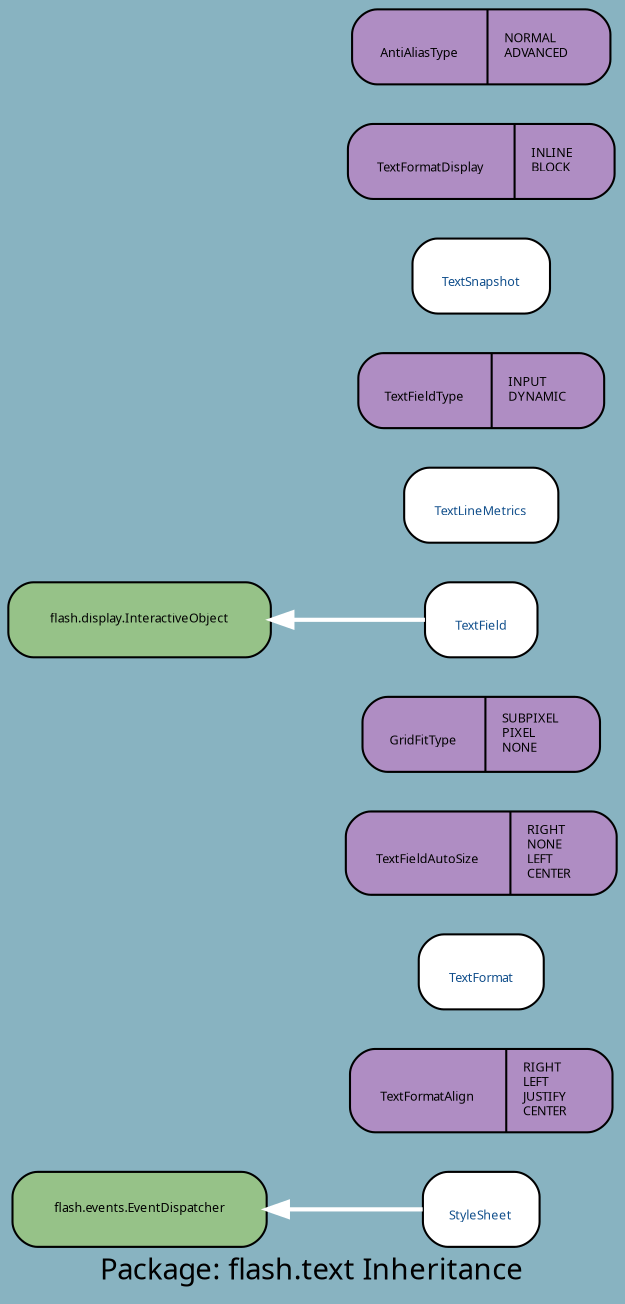 digraph uml {
	graph [label="Package: flash.text Inheritance", ratio=compress, rankdir=RL, smoothing=avg_dist, overlap=compress, packMode="graph", labelloc=c, fontname="DejaVu Sans Condenesed", fontsize=14, bgcolor="#88B3C1", fontcolor=black];
	node [label="\N", style="rounded,filled", fillcolor="#96c288", fontcolor="#104E8B", fontname="FFF Harmony", fontsize=6, shape=record, color=black];
	edge [fontname=Sans, fontsize=8, minlen="1.2", color=black, fontcolor=black];
	graph [lp="146,12",
		bb="0,0,292,609"];
	"flash.text.StyleSheet" [label="{\nStyleSheet}", fillcolor=white, URL="../types/flash/text/StyleSheet.html", tooltip="\nStyleSheet", portPos=w, pos="227,43", rects="199,25,256,61", width="0.78", height="0.50"];
	"flash.events.EventDispatcher" [fontcolor=black, pos="63,43", rects="2,25,125,61", width="1.69", height="0.50"];
	"flash.text.TextFormatAlign" [label="{\nTextFormatAlign|RIGHT\lLEFT\lJUSTIFY\lCENTER\l}", fillcolor="#af8dc3", fontcolor=black, pos="227,99", rects="164,79,241,119 241,79,290,119", width="1.75", height="0.56"];
	"flash.text.TextFormat" [label="{\nTextFormat}", fillcolor=white, URL="../types/flash/text/TextFormat.html", tooltip="\nTextFormat", portPos=w, pos="227,155", rects="197,137,257,173", width="0.83", height="0.50"];
	"flash.text.TextFieldAutoSize" [label="{\nTextFieldAutoSize|RIGHT\lNONE\lLEFT\lCENTER\l}", fillcolor="#af8dc3", fontcolor=black, pos="227,211", rects="162,191,244,231 244,191,292,231", width="1.81", height="0.56"];
	"flash.text.GridFitType" [label="{\nGridFitType|SUBPIXEL\lPIXEL\lNONE\l}", fillcolor="#af8dc3", fontcolor=black, pos="227,267", rects="170,249,230,285 230,249,284,285", width="1.58", height="0.50"];
	"flash.text.TextField" [label="{\nTextField}", fillcolor=white, URL="../types/flash/text/TextField.html", tooltip="\nTextField", portPos=w, pos="227,321", rects="200,303,254,339", width="0.75", height="0.50"];
	"flash.display.InteractiveObject" [fontcolor=black, pos="63,321", rects="0,303,126,339", width="1.75", height="0.50"];
	"flash.text.TextLineMetrics" [label="{\nTextLineMetrics}", fillcolor=white, URL="../types/flash/text/TextLineMetrics.html", tooltip="\nTextLineMetrics", portPos=w, pos="227,375", rects="190,357,265,393", width="1.03", height="0.50"];
	"flash.text.TextFieldType" [label="{\nTextFieldType|INPUT\lDYNAMIC\l}", fillcolor="#af8dc3", fontcolor=black, pos="227,429", rects="168,411,236,447 236,411,287,447", width="1.64", height="0.50"];
	"flash.text.TextSnapshot" [label="{\nTextSnapshot}", fillcolor=white, URL="../types/flash/text/TextSnapshot.html", tooltip="\nTextSnapshot", portPos=w, pos="227,483", rects="194,465,261,501", width="0.92", height="0.50"];
	"flash.text.TextFormatDisplay" [label="{\nTextFormatDisplay|INLINE\lBLOCK\l}", fillcolor="#af8dc3", fontcolor=black, pos="227,537", rects="163,519,248,555 248,519,291,555", width="1.78", height="0.50"];
	"flash.text.AntiAliasType" [label="{\nAntiAliasType|NORMAL\lADVANCED\l}", fillcolor="#af8dc3", fontcolor=black, pos="227,591", rects="165,573,230,609 230,573,290,609", width="1.72", height="0.50"];
	"flash.text.StyleSheet" -> "flash.events.EventDispatcher" [color=white, style=bold, arrowhead=normal, arrowsize="1.0", pos="e,125,43 199,43 182,43 158,43 135,43"];
	"flash.text.TextField" -> "flash.display.InteractiveObject" [color=white, style=bold, arrowhead=normal, arrowsize="1.0", pos="e,126,321 200,321 183,321 159,321 136,321"];
}
